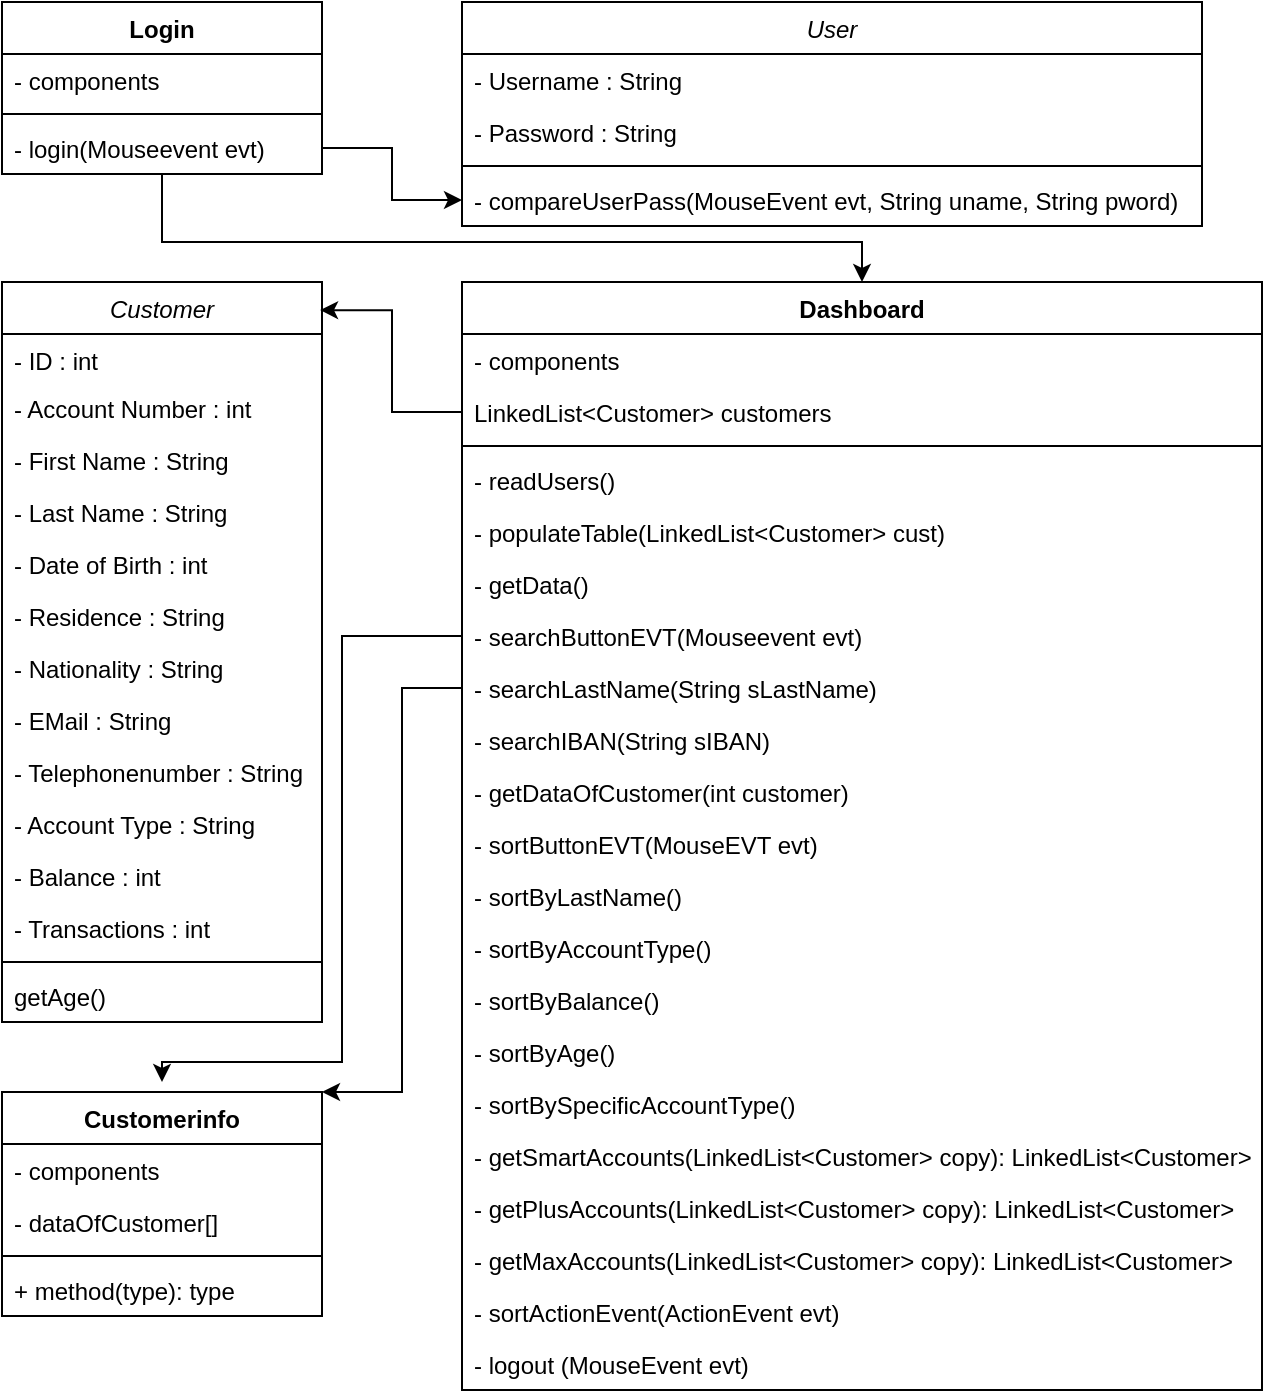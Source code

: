 <mxfile version="20.7.4" type="device"><diagram id="C5RBs43oDa-KdzZeNtuy" name="Page-1"><mxGraphModel dx="1230" dy="1194" grid="1" gridSize="10" guides="1" tooltips="1" connect="1" arrows="1" fold="1" page="1" pageScale="1" pageWidth="827" pageHeight="1169" math="0" shadow="0"><root><mxCell id="WIyWlLk6GJQsqaUBKTNV-0"/><mxCell id="WIyWlLk6GJQsqaUBKTNV-1" parent="WIyWlLk6GJQsqaUBKTNV-0"/><mxCell id="zkfFHV4jXpPFQw0GAbJ--0" value="Customer" style="swimlane;fontStyle=2;align=center;verticalAlign=top;childLayout=stackLayout;horizontal=1;startSize=26;horizontalStack=0;resizeParent=1;resizeLast=0;collapsible=1;marginBottom=0;rounded=0;shadow=0;strokeWidth=1;" parent="WIyWlLk6GJQsqaUBKTNV-1" vertex="1"><mxGeometry x="40" y="180" width="160" height="370" as="geometry"><mxRectangle x="230" y="140" width="160" height="26" as="alternateBounds"/></mxGeometry></mxCell><mxCell id="zkfFHV4jXpPFQw0GAbJ--1" value="- ID : int" style="text;align=left;verticalAlign=top;spacingLeft=4;spacingRight=4;overflow=hidden;rotatable=0;points=[[0,0.5],[1,0.5]];portConstraint=eastwest;" parent="zkfFHV4jXpPFQw0GAbJ--0" vertex="1"><mxGeometry y="26" width="160" height="24" as="geometry"/></mxCell><mxCell id="zkfFHV4jXpPFQw0GAbJ--2" value="- Account Number : int " style="text;align=left;verticalAlign=top;spacingLeft=4;spacingRight=4;overflow=hidden;rotatable=0;points=[[0,0.5],[1,0.5]];portConstraint=eastwest;rounded=0;shadow=0;html=0;" parent="zkfFHV4jXpPFQw0GAbJ--0" vertex="1"><mxGeometry y="50" width="160" height="26" as="geometry"/></mxCell><mxCell id="zkfFHV4jXpPFQw0GAbJ--3" value="- First Name : String" style="text;align=left;verticalAlign=top;spacingLeft=4;spacingRight=4;overflow=hidden;rotatable=0;points=[[0,0.5],[1,0.5]];portConstraint=eastwest;rounded=0;shadow=0;html=0;" parent="zkfFHV4jXpPFQw0GAbJ--0" vertex="1"><mxGeometry y="76" width="160" height="26" as="geometry"/></mxCell><mxCell id="hr3ICT7rkA2-c49d8-1x-1" value="- Last Name : String" style="text;align=left;verticalAlign=top;spacingLeft=4;spacingRight=4;overflow=hidden;rotatable=0;points=[[0,0.5],[1,0.5]];portConstraint=eastwest;rounded=0;shadow=0;html=0;" parent="zkfFHV4jXpPFQw0GAbJ--0" vertex="1"><mxGeometry y="102" width="160" height="26" as="geometry"/></mxCell><mxCell id="hr3ICT7rkA2-c49d8-1x-2" value="- Date of Birth : int" style="text;align=left;verticalAlign=top;spacingLeft=4;spacingRight=4;overflow=hidden;rotatable=0;points=[[0,0.5],[1,0.5]];portConstraint=eastwest;rounded=0;shadow=0;html=0;" parent="zkfFHV4jXpPFQw0GAbJ--0" vertex="1"><mxGeometry y="128" width="160" height="26" as="geometry"/></mxCell><mxCell id="hr3ICT7rkA2-c49d8-1x-3" value="- Residence : String" style="text;align=left;verticalAlign=top;spacingLeft=4;spacingRight=4;overflow=hidden;rotatable=0;points=[[0,0.5],[1,0.5]];portConstraint=eastwest;rounded=0;shadow=0;html=0;" parent="zkfFHV4jXpPFQw0GAbJ--0" vertex="1"><mxGeometry y="154" width="160" height="26" as="geometry"/></mxCell><mxCell id="hr3ICT7rkA2-c49d8-1x-4" value="- Nationality : String" style="text;align=left;verticalAlign=top;spacingLeft=4;spacingRight=4;overflow=hidden;rotatable=0;points=[[0,0.5],[1,0.5]];portConstraint=eastwest;rounded=0;shadow=0;html=0;" parent="zkfFHV4jXpPFQw0GAbJ--0" vertex="1"><mxGeometry y="180" width="160" height="26" as="geometry"/></mxCell><mxCell id="hr3ICT7rkA2-c49d8-1x-5" value="- EMail : String" style="text;align=left;verticalAlign=top;spacingLeft=4;spacingRight=4;overflow=hidden;rotatable=0;points=[[0,0.5],[1,0.5]];portConstraint=eastwest;rounded=0;shadow=0;html=0;" parent="zkfFHV4jXpPFQw0GAbJ--0" vertex="1"><mxGeometry y="206" width="160" height="26" as="geometry"/></mxCell><mxCell id="hr3ICT7rkA2-c49d8-1x-6" value="- Telephonenumber : String" style="text;align=left;verticalAlign=top;spacingLeft=4;spacingRight=4;overflow=hidden;rotatable=0;points=[[0,0.5],[1,0.5]];portConstraint=eastwest;rounded=0;shadow=0;html=0;" parent="zkfFHV4jXpPFQw0GAbJ--0" vertex="1"><mxGeometry y="232" width="160" height="26" as="geometry"/></mxCell><mxCell id="hr3ICT7rkA2-c49d8-1x-7" value="- Account Type : String" style="text;align=left;verticalAlign=top;spacingLeft=4;spacingRight=4;overflow=hidden;rotatable=0;points=[[0,0.5],[1,0.5]];portConstraint=eastwest;rounded=0;shadow=0;html=0;" parent="zkfFHV4jXpPFQw0GAbJ--0" vertex="1"><mxGeometry y="258" width="160" height="26" as="geometry"/></mxCell><mxCell id="hr3ICT7rkA2-c49d8-1x-8" value="- Balance : int " style="text;align=left;verticalAlign=top;spacingLeft=4;spacingRight=4;overflow=hidden;rotatable=0;points=[[0,0.5],[1,0.5]];portConstraint=eastwest;rounded=0;shadow=0;html=0;" parent="zkfFHV4jXpPFQw0GAbJ--0" vertex="1"><mxGeometry y="284" width="160" height="26" as="geometry"/></mxCell><mxCell id="hr3ICT7rkA2-c49d8-1x-9" value="- Transactions : int" style="text;align=left;verticalAlign=top;spacingLeft=4;spacingRight=4;overflow=hidden;rotatable=0;points=[[0,0.5],[1,0.5]];portConstraint=eastwest;rounded=0;shadow=0;html=0;" parent="zkfFHV4jXpPFQw0GAbJ--0" vertex="1"><mxGeometry y="310" width="160" height="26" as="geometry"/></mxCell><mxCell id="zkfFHV4jXpPFQw0GAbJ--4" value="" style="line;html=1;strokeWidth=1;align=left;verticalAlign=middle;spacingTop=-1;spacingLeft=3;spacingRight=3;rotatable=0;labelPosition=right;points=[];portConstraint=eastwest;" parent="zkfFHV4jXpPFQw0GAbJ--0" vertex="1"><mxGeometry y="336" width="160" height="8" as="geometry"/></mxCell><mxCell id="X-RznBa1C4cKuUlThF0s-1" value="getAge()" style="text;strokeColor=none;fillColor=none;align=left;verticalAlign=top;spacingLeft=4;spacingRight=4;overflow=hidden;rotatable=0;points=[[0,0.5],[1,0.5]];portConstraint=eastwest;" vertex="1" parent="zkfFHV4jXpPFQw0GAbJ--0"><mxGeometry y="344" width="160" height="26" as="geometry"/></mxCell><mxCell id="hr3ICT7rkA2-c49d8-1x-10" value="User" style="swimlane;fontStyle=2;align=center;verticalAlign=top;childLayout=stackLayout;horizontal=1;startSize=26;horizontalStack=0;resizeParent=1;resizeLast=0;collapsible=1;marginBottom=0;rounded=0;shadow=0;strokeWidth=1;" parent="WIyWlLk6GJQsqaUBKTNV-1" vertex="1"><mxGeometry x="270" y="40" width="370" height="112" as="geometry"><mxRectangle x="230" y="140" width="160" height="26" as="alternateBounds"/></mxGeometry></mxCell><mxCell id="hr3ICT7rkA2-c49d8-1x-12" value="- Username : String" style="text;align=left;verticalAlign=top;spacingLeft=4;spacingRight=4;overflow=hidden;rotatable=0;points=[[0,0.5],[1,0.5]];portConstraint=eastwest;rounded=0;shadow=0;html=0;" parent="hr3ICT7rkA2-c49d8-1x-10" vertex="1"><mxGeometry y="26" width="370" height="26" as="geometry"/></mxCell><mxCell id="hr3ICT7rkA2-c49d8-1x-13" value="- Password : String" style="text;align=left;verticalAlign=top;spacingLeft=4;spacingRight=4;overflow=hidden;rotatable=0;points=[[0,0.5],[1,0.5]];portConstraint=eastwest;rounded=0;shadow=0;html=0;" parent="hr3ICT7rkA2-c49d8-1x-10" vertex="1"><mxGeometry y="52" width="370" height="26" as="geometry"/></mxCell><mxCell id="hr3ICT7rkA2-c49d8-1x-23" value="" style="line;html=1;strokeWidth=1;align=left;verticalAlign=middle;spacingTop=-1;spacingLeft=3;spacingRight=3;rotatable=0;labelPosition=right;points=[];portConstraint=eastwest;" parent="hr3ICT7rkA2-c49d8-1x-10" vertex="1"><mxGeometry y="78" width="370" height="8" as="geometry"/></mxCell><mxCell id="hr3ICT7rkA2-c49d8-1x-24" value="- compareUserPass(MouseEvent evt, String uname, String pword)" style="text;align=left;verticalAlign=top;spacingLeft=4;spacingRight=4;overflow=hidden;rotatable=0;points=[[0,0.5],[1,0.5]];portConstraint=eastwest;" parent="hr3ICT7rkA2-c49d8-1x-10" vertex="1"><mxGeometry y="86" width="370" height="26" as="geometry"/></mxCell><mxCell id="X-RznBa1C4cKuUlThF0s-62" style="edgeStyle=orthogonalEdgeStyle;rounded=0;orthogonalLoop=1;jettySize=auto;html=1;" edge="1" parent="WIyWlLk6GJQsqaUBKTNV-1" source="X-RznBa1C4cKuUlThF0s-26" target="X-RznBa1C4cKuUlThF0s-33"><mxGeometry relative="1" as="geometry"><Array as="points"><mxPoint x="120" y="160"/><mxPoint x="470" y="160"/></Array></mxGeometry></mxCell><mxCell id="X-RznBa1C4cKuUlThF0s-26" value="Login" style="swimlane;fontStyle=1;align=center;verticalAlign=top;childLayout=stackLayout;horizontal=1;startSize=26;horizontalStack=0;resizeParent=1;resizeParentMax=0;resizeLast=0;collapsible=1;marginBottom=0;" vertex="1" parent="WIyWlLk6GJQsqaUBKTNV-1"><mxGeometry x="40" y="40" width="160" height="86" as="geometry"/></mxCell><mxCell id="X-RznBa1C4cKuUlThF0s-27" value="- components" style="text;strokeColor=none;fillColor=none;align=left;verticalAlign=top;spacingLeft=4;spacingRight=4;overflow=hidden;rotatable=0;points=[[0,0.5],[1,0.5]];portConstraint=eastwest;" vertex="1" parent="X-RznBa1C4cKuUlThF0s-26"><mxGeometry y="26" width="160" height="26" as="geometry"/></mxCell><mxCell id="X-RznBa1C4cKuUlThF0s-28" value="" style="line;strokeWidth=1;fillColor=none;align=left;verticalAlign=middle;spacingTop=-1;spacingLeft=3;spacingRight=3;rotatable=0;labelPosition=right;points=[];portConstraint=eastwest;strokeColor=inherit;" vertex="1" parent="X-RznBa1C4cKuUlThF0s-26"><mxGeometry y="52" width="160" height="8" as="geometry"/></mxCell><mxCell id="X-RznBa1C4cKuUlThF0s-29" value="- login(Mouseevent evt)" style="text;strokeColor=none;fillColor=none;align=left;verticalAlign=top;spacingLeft=4;spacingRight=4;overflow=hidden;rotatable=0;points=[[0,0.5],[1,0.5]];portConstraint=eastwest;" vertex="1" parent="X-RznBa1C4cKuUlThF0s-26"><mxGeometry y="60" width="160" height="26" as="geometry"/></mxCell><mxCell id="X-RznBa1C4cKuUlThF0s-30" style="edgeStyle=orthogonalEdgeStyle;rounded=0;orthogonalLoop=1;jettySize=auto;html=1;exitX=1;exitY=0.5;exitDx=0;exitDy=0;entryX=0;entryY=0.5;entryDx=0;entryDy=0;" edge="1" parent="WIyWlLk6GJQsqaUBKTNV-1" source="X-RznBa1C4cKuUlThF0s-29" target="hr3ICT7rkA2-c49d8-1x-24"><mxGeometry relative="1" as="geometry"/></mxCell><mxCell id="X-RznBa1C4cKuUlThF0s-33" value="Dashboard" style="swimlane;fontStyle=1;align=center;verticalAlign=top;childLayout=stackLayout;horizontal=1;startSize=26;horizontalStack=0;resizeParent=1;resizeParentMax=0;resizeLast=0;collapsible=1;marginBottom=0;" vertex="1" parent="WIyWlLk6GJQsqaUBKTNV-1"><mxGeometry x="270" y="180" width="400" height="554" as="geometry"/></mxCell><mxCell id="X-RznBa1C4cKuUlThF0s-34" value="- components" style="text;strokeColor=none;fillColor=none;align=left;verticalAlign=top;spacingLeft=4;spacingRight=4;overflow=hidden;rotatable=0;points=[[0,0.5],[1,0.5]];portConstraint=eastwest;" vertex="1" parent="X-RznBa1C4cKuUlThF0s-33"><mxGeometry y="26" width="400" height="26" as="geometry"/></mxCell><mxCell id="X-RznBa1C4cKuUlThF0s-42" value="LinkedList&lt;Customer&gt; customers" style="text;strokeColor=none;fillColor=none;align=left;verticalAlign=top;spacingLeft=4;spacingRight=4;overflow=hidden;rotatable=0;points=[[0,0.5],[1,0.5]];portConstraint=eastwest;" vertex="1" parent="X-RznBa1C4cKuUlThF0s-33"><mxGeometry y="52" width="400" height="26" as="geometry"/></mxCell><mxCell id="X-RznBa1C4cKuUlThF0s-35" value="" style="line;strokeWidth=1;fillColor=none;align=left;verticalAlign=middle;spacingTop=-1;spacingLeft=3;spacingRight=3;rotatable=0;labelPosition=right;points=[];portConstraint=eastwest;strokeColor=inherit;" vertex="1" parent="X-RznBa1C4cKuUlThF0s-33"><mxGeometry y="78" width="400" height="8" as="geometry"/></mxCell><mxCell id="X-RznBa1C4cKuUlThF0s-36" value="- readUsers()" style="text;strokeColor=none;fillColor=none;align=left;verticalAlign=top;spacingLeft=4;spacingRight=4;overflow=hidden;rotatable=0;points=[[0,0.5],[1,0.5]];portConstraint=eastwest;" vertex="1" parent="X-RznBa1C4cKuUlThF0s-33"><mxGeometry y="86" width="400" height="26" as="geometry"/></mxCell><mxCell id="X-RznBa1C4cKuUlThF0s-37" value="- populateTable(LinkedList&lt;Customer&gt; cust)" style="text;strokeColor=none;fillColor=none;align=left;verticalAlign=top;spacingLeft=4;spacingRight=4;overflow=hidden;rotatable=0;points=[[0,0.5],[1,0.5]];portConstraint=eastwest;" vertex="1" parent="X-RznBa1C4cKuUlThF0s-33"><mxGeometry y="112" width="400" height="26" as="geometry"/></mxCell><mxCell id="X-RznBa1C4cKuUlThF0s-38" value="- getData()" style="text;strokeColor=none;fillColor=none;align=left;verticalAlign=top;spacingLeft=4;spacingRight=4;overflow=hidden;rotatable=0;points=[[0,0.5],[1,0.5]];portConstraint=eastwest;" vertex="1" parent="X-RznBa1C4cKuUlThF0s-33"><mxGeometry y="138" width="400" height="26" as="geometry"/></mxCell><mxCell id="X-RznBa1C4cKuUlThF0s-39" value="- searchButtonEVT(Mouseevent evt)" style="text;strokeColor=none;fillColor=none;align=left;verticalAlign=top;spacingLeft=4;spacingRight=4;overflow=hidden;rotatable=0;points=[[0,0.5],[1,0.5]];portConstraint=eastwest;" vertex="1" parent="X-RznBa1C4cKuUlThF0s-33"><mxGeometry y="164" width="400" height="26" as="geometry"/></mxCell><mxCell id="X-RznBa1C4cKuUlThF0s-40" value="- searchLastName(String sLastName)" style="text;strokeColor=none;fillColor=none;align=left;verticalAlign=top;spacingLeft=4;spacingRight=4;overflow=hidden;rotatable=0;points=[[0,0.5],[1,0.5]];portConstraint=eastwest;" vertex="1" parent="X-RznBa1C4cKuUlThF0s-33"><mxGeometry y="190" width="400" height="26" as="geometry"/></mxCell><mxCell id="X-RznBa1C4cKuUlThF0s-41" value="- searchIBAN(String sIBAN)" style="text;strokeColor=none;fillColor=none;align=left;verticalAlign=top;spacingLeft=4;spacingRight=4;overflow=hidden;rotatable=0;points=[[0,0.5],[1,0.5]];portConstraint=eastwest;" vertex="1" parent="X-RznBa1C4cKuUlThF0s-33"><mxGeometry y="216" width="400" height="26" as="geometry"/></mxCell><mxCell id="X-RznBa1C4cKuUlThF0s-48" value="- getDataOfCustomer(int customer)" style="text;strokeColor=none;fillColor=none;align=left;verticalAlign=top;spacingLeft=4;spacingRight=4;overflow=hidden;rotatable=0;points=[[0,0.5],[1,0.5]];portConstraint=eastwest;" vertex="1" parent="X-RznBa1C4cKuUlThF0s-33"><mxGeometry y="242" width="400" height="26" as="geometry"/></mxCell><mxCell id="X-RznBa1C4cKuUlThF0s-49" value="- sortButtonEVT(MouseEVT evt)" style="text;strokeColor=none;fillColor=none;align=left;verticalAlign=top;spacingLeft=4;spacingRight=4;overflow=hidden;rotatable=0;points=[[0,0.5],[1,0.5]];portConstraint=eastwest;" vertex="1" parent="X-RznBa1C4cKuUlThF0s-33"><mxGeometry y="268" width="400" height="26" as="geometry"/></mxCell><mxCell id="X-RznBa1C4cKuUlThF0s-50" value="- sortByLastName()" style="text;strokeColor=none;fillColor=none;align=left;verticalAlign=top;spacingLeft=4;spacingRight=4;overflow=hidden;rotatable=0;points=[[0,0.5],[1,0.5]];portConstraint=eastwest;" vertex="1" parent="X-RznBa1C4cKuUlThF0s-33"><mxGeometry y="294" width="400" height="26" as="geometry"/></mxCell><mxCell id="X-RznBa1C4cKuUlThF0s-51" value="- sortByAccountType()" style="text;strokeColor=none;fillColor=none;align=left;verticalAlign=top;spacingLeft=4;spacingRight=4;overflow=hidden;rotatable=0;points=[[0,0.5],[1,0.5]];portConstraint=eastwest;" vertex="1" parent="X-RznBa1C4cKuUlThF0s-33"><mxGeometry y="320" width="400" height="26" as="geometry"/></mxCell><mxCell id="X-RznBa1C4cKuUlThF0s-52" value="- sortByBalance()" style="text;strokeColor=none;fillColor=none;align=left;verticalAlign=top;spacingLeft=4;spacingRight=4;overflow=hidden;rotatable=0;points=[[0,0.5],[1,0.5]];portConstraint=eastwest;" vertex="1" parent="X-RznBa1C4cKuUlThF0s-33"><mxGeometry y="346" width="400" height="26" as="geometry"/></mxCell><mxCell id="X-RznBa1C4cKuUlThF0s-53" value="- sortByAge()" style="text;strokeColor=none;fillColor=none;align=left;verticalAlign=top;spacingLeft=4;spacingRight=4;overflow=hidden;rotatable=0;points=[[0,0.5],[1,0.5]];portConstraint=eastwest;" vertex="1" parent="X-RznBa1C4cKuUlThF0s-33"><mxGeometry y="372" width="400" height="26" as="geometry"/></mxCell><mxCell id="X-RznBa1C4cKuUlThF0s-54" value="- sortBySpecificAccountType()" style="text;strokeColor=none;fillColor=none;align=left;verticalAlign=top;spacingLeft=4;spacingRight=4;overflow=hidden;rotatable=0;points=[[0,0.5],[1,0.5]];portConstraint=eastwest;" vertex="1" parent="X-RznBa1C4cKuUlThF0s-33"><mxGeometry y="398" width="400" height="26" as="geometry"/></mxCell><mxCell id="X-RznBa1C4cKuUlThF0s-55" value="- getSmartAccounts(LinkedList&lt;Customer&gt; copy): LinkedList&lt;Customer&gt;" style="text;strokeColor=none;fillColor=none;align=left;verticalAlign=top;spacingLeft=4;spacingRight=4;overflow=hidden;rotatable=0;points=[[0,0.5],[1,0.5]];portConstraint=eastwest;" vertex="1" parent="X-RznBa1C4cKuUlThF0s-33"><mxGeometry y="424" width="400" height="26" as="geometry"/></mxCell><mxCell id="X-RznBa1C4cKuUlThF0s-56" value="- getPlusAccounts(LinkedList&lt;Customer&gt; copy): LinkedList&lt;Customer&gt;" style="text;strokeColor=none;fillColor=none;align=left;verticalAlign=top;spacingLeft=4;spacingRight=4;overflow=hidden;rotatable=0;points=[[0,0.5],[1,0.5]];portConstraint=eastwest;" vertex="1" parent="X-RznBa1C4cKuUlThF0s-33"><mxGeometry y="450" width="400" height="26" as="geometry"/></mxCell><mxCell id="X-RznBa1C4cKuUlThF0s-57" value="- getMaxAccounts(LinkedList&lt;Customer&gt; copy): LinkedList&lt;Customer&gt;" style="text;strokeColor=none;fillColor=none;align=left;verticalAlign=top;spacingLeft=4;spacingRight=4;overflow=hidden;rotatable=0;points=[[0,0.5],[1,0.5]];portConstraint=eastwest;" vertex="1" parent="X-RznBa1C4cKuUlThF0s-33"><mxGeometry y="476" width="400" height="26" as="geometry"/></mxCell><mxCell id="X-RznBa1C4cKuUlThF0s-58" value="- sortActionEvent(ActionEvent evt)" style="text;strokeColor=none;fillColor=none;align=left;verticalAlign=top;spacingLeft=4;spacingRight=4;overflow=hidden;rotatable=0;points=[[0,0.5],[1,0.5]];portConstraint=eastwest;" vertex="1" parent="X-RznBa1C4cKuUlThF0s-33"><mxGeometry y="502" width="400" height="26" as="geometry"/></mxCell><mxCell id="X-RznBa1C4cKuUlThF0s-59" value="- logout (MouseEvent evt)" style="text;strokeColor=none;fillColor=none;align=left;verticalAlign=top;spacingLeft=4;spacingRight=4;overflow=hidden;rotatable=0;points=[[0,0.5],[1,0.5]];portConstraint=eastwest;" vertex="1" parent="X-RznBa1C4cKuUlThF0s-33"><mxGeometry y="528" width="400" height="26" as="geometry"/></mxCell><mxCell id="X-RznBa1C4cKuUlThF0s-63" style="edgeStyle=orthogonalEdgeStyle;rounded=0;orthogonalLoop=1;jettySize=auto;html=1;entryX=0.994;entryY=0.038;entryDx=0;entryDy=0;entryPerimeter=0;" edge="1" parent="WIyWlLk6GJQsqaUBKTNV-1" source="X-RznBa1C4cKuUlThF0s-42" target="zkfFHV4jXpPFQw0GAbJ--0"><mxGeometry relative="1" as="geometry"/></mxCell><mxCell id="X-RznBa1C4cKuUlThF0s-68" value="Customerinfo" style="swimlane;fontStyle=1;align=center;verticalAlign=top;childLayout=stackLayout;horizontal=1;startSize=26;horizontalStack=0;resizeParent=1;resizeParentMax=0;resizeLast=0;collapsible=1;marginBottom=0;" vertex="1" parent="WIyWlLk6GJQsqaUBKTNV-1"><mxGeometry x="40" y="585" width="160" height="112" as="geometry"/></mxCell><mxCell id="X-RznBa1C4cKuUlThF0s-69" value="- components" style="text;strokeColor=none;fillColor=none;align=left;verticalAlign=top;spacingLeft=4;spacingRight=4;overflow=hidden;rotatable=0;points=[[0,0.5],[1,0.5]];portConstraint=eastwest;" vertex="1" parent="X-RznBa1C4cKuUlThF0s-68"><mxGeometry y="26" width="160" height="26" as="geometry"/></mxCell><mxCell id="X-RznBa1C4cKuUlThF0s-72" value="- dataOfCustomer[]" style="text;strokeColor=none;fillColor=none;align=left;verticalAlign=top;spacingLeft=4;spacingRight=4;overflow=hidden;rotatable=0;points=[[0,0.5],[1,0.5]];portConstraint=eastwest;" vertex="1" parent="X-RznBa1C4cKuUlThF0s-68"><mxGeometry y="52" width="160" height="26" as="geometry"/></mxCell><mxCell id="X-RznBa1C4cKuUlThF0s-70" value="" style="line;strokeWidth=1;fillColor=none;align=left;verticalAlign=middle;spacingTop=-1;spacingLeft=3;spacingRight=3;rotatable=0;labelPosition=right;points=[];portConstraint=eastwest;strokeColor=inherit;" vertex="1" parent="X-RznBa1C4cKuUlThF0s-68"><mxGeometry y="78" width="160" height="8" as="geometry"/></mxCell><mxCell id="X-RznBa1C4cKuUlThF0s-71" value="+ method(type): type" style="text;strokeColor=none;fillColor=none;align=left;verticalAlign=top;spacingLeft=4;spacingRight=4;overflow=hidden;rotatable=0;points=[[0,0.5],[1,0.5]];portConstraint=eastwest;" vertex="1" parent="X-RznBa1C4cKuUlThF0s-68"><mxGeometry y="86" width="160" height="26" as="geometry"/></mxCell><mxCell id="X-RznBa1C4cKuUlThF0s-73" style="edgeStyle=orthogonalEdgeStyle;rounded=0;orthogonalLoop=1;jettySize=auto;html=1;exitX=0;exitY=0.5;exitDx=0;exitDy=0;" edge="1" parent="WIyWlLk6GJQsqaUBKTNV-1" source="X-RznBa1C4cKuUlThF0s-39"><mxGeometry relative="1" as="geometry"><mxPoint x="120" y="580" as="targetPoint"/><Array as="points"><mxPoint x="210" y="357"/><mxPoint x="210" y="570"/><mxPoint x="120" y="570"/></Array></mxGeometry></mxCell><mxCell id="X-RznBa1C4cKuUlThF0s-74" style="edgeStyle=orthogonalEdgeStyle;rounded=0;orthogonalLoop=1;jettySize=auto;html=1;exitX=0;exitY=0.5;exitDx=0;exitDy=0;entryX=1;entryY=0;entryDx=0;entryDy=0;" edge="1" parent="WIyWlLk6GJQsqaUBKTNV-1" source="X-RznBa1C4cKuUlThF0s-40" target="X-RznBa1C4cKuUlThF0s-68"><mxGeometry relative="1" as="geometry"><mxPoint x="230" y="600" as="targetPoint"/><Array as="points"><mxPoint x="240" y="383"/><mxPoint x="240" y="585"/></Array></mxGeometry></mxCell></root></mxGraphModel></diagram></mxfile>